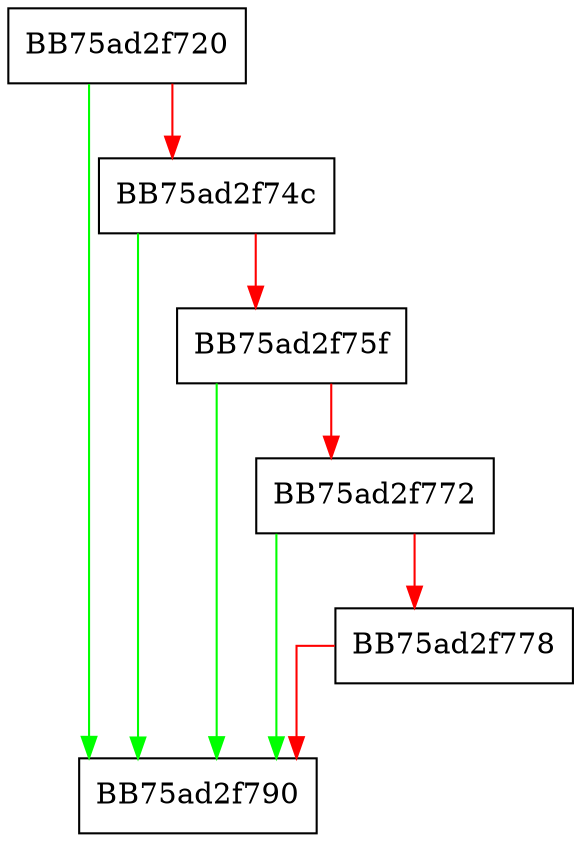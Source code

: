 digraph GetAttributePriority {
  node [shape="box"];
  graph [splines=ortho];
  BB75ad2f720 -> BB75ad2f790 [color="green"];
  BB75ad2f720 -> BB75ad2f74c [color="red"];
  BB75ad2f74c -> BB75ad2f790 [color="green"];
  BB75ad2f74c -> BB75ad2f75f [color="red"];
  BB75ad2f75f -> BB75ad2f790 [color="green"];
  BB75ad2f75f -> BB75ad2f772 [color="red"];
  BB75ad2f772 -> BB75ad2f790 [color="green"];
  BB75ad2f772 -> BB75ad2f778 [color="red"];
  BB75ad2f778 -> BB75ad2f790 [color="red"];
}